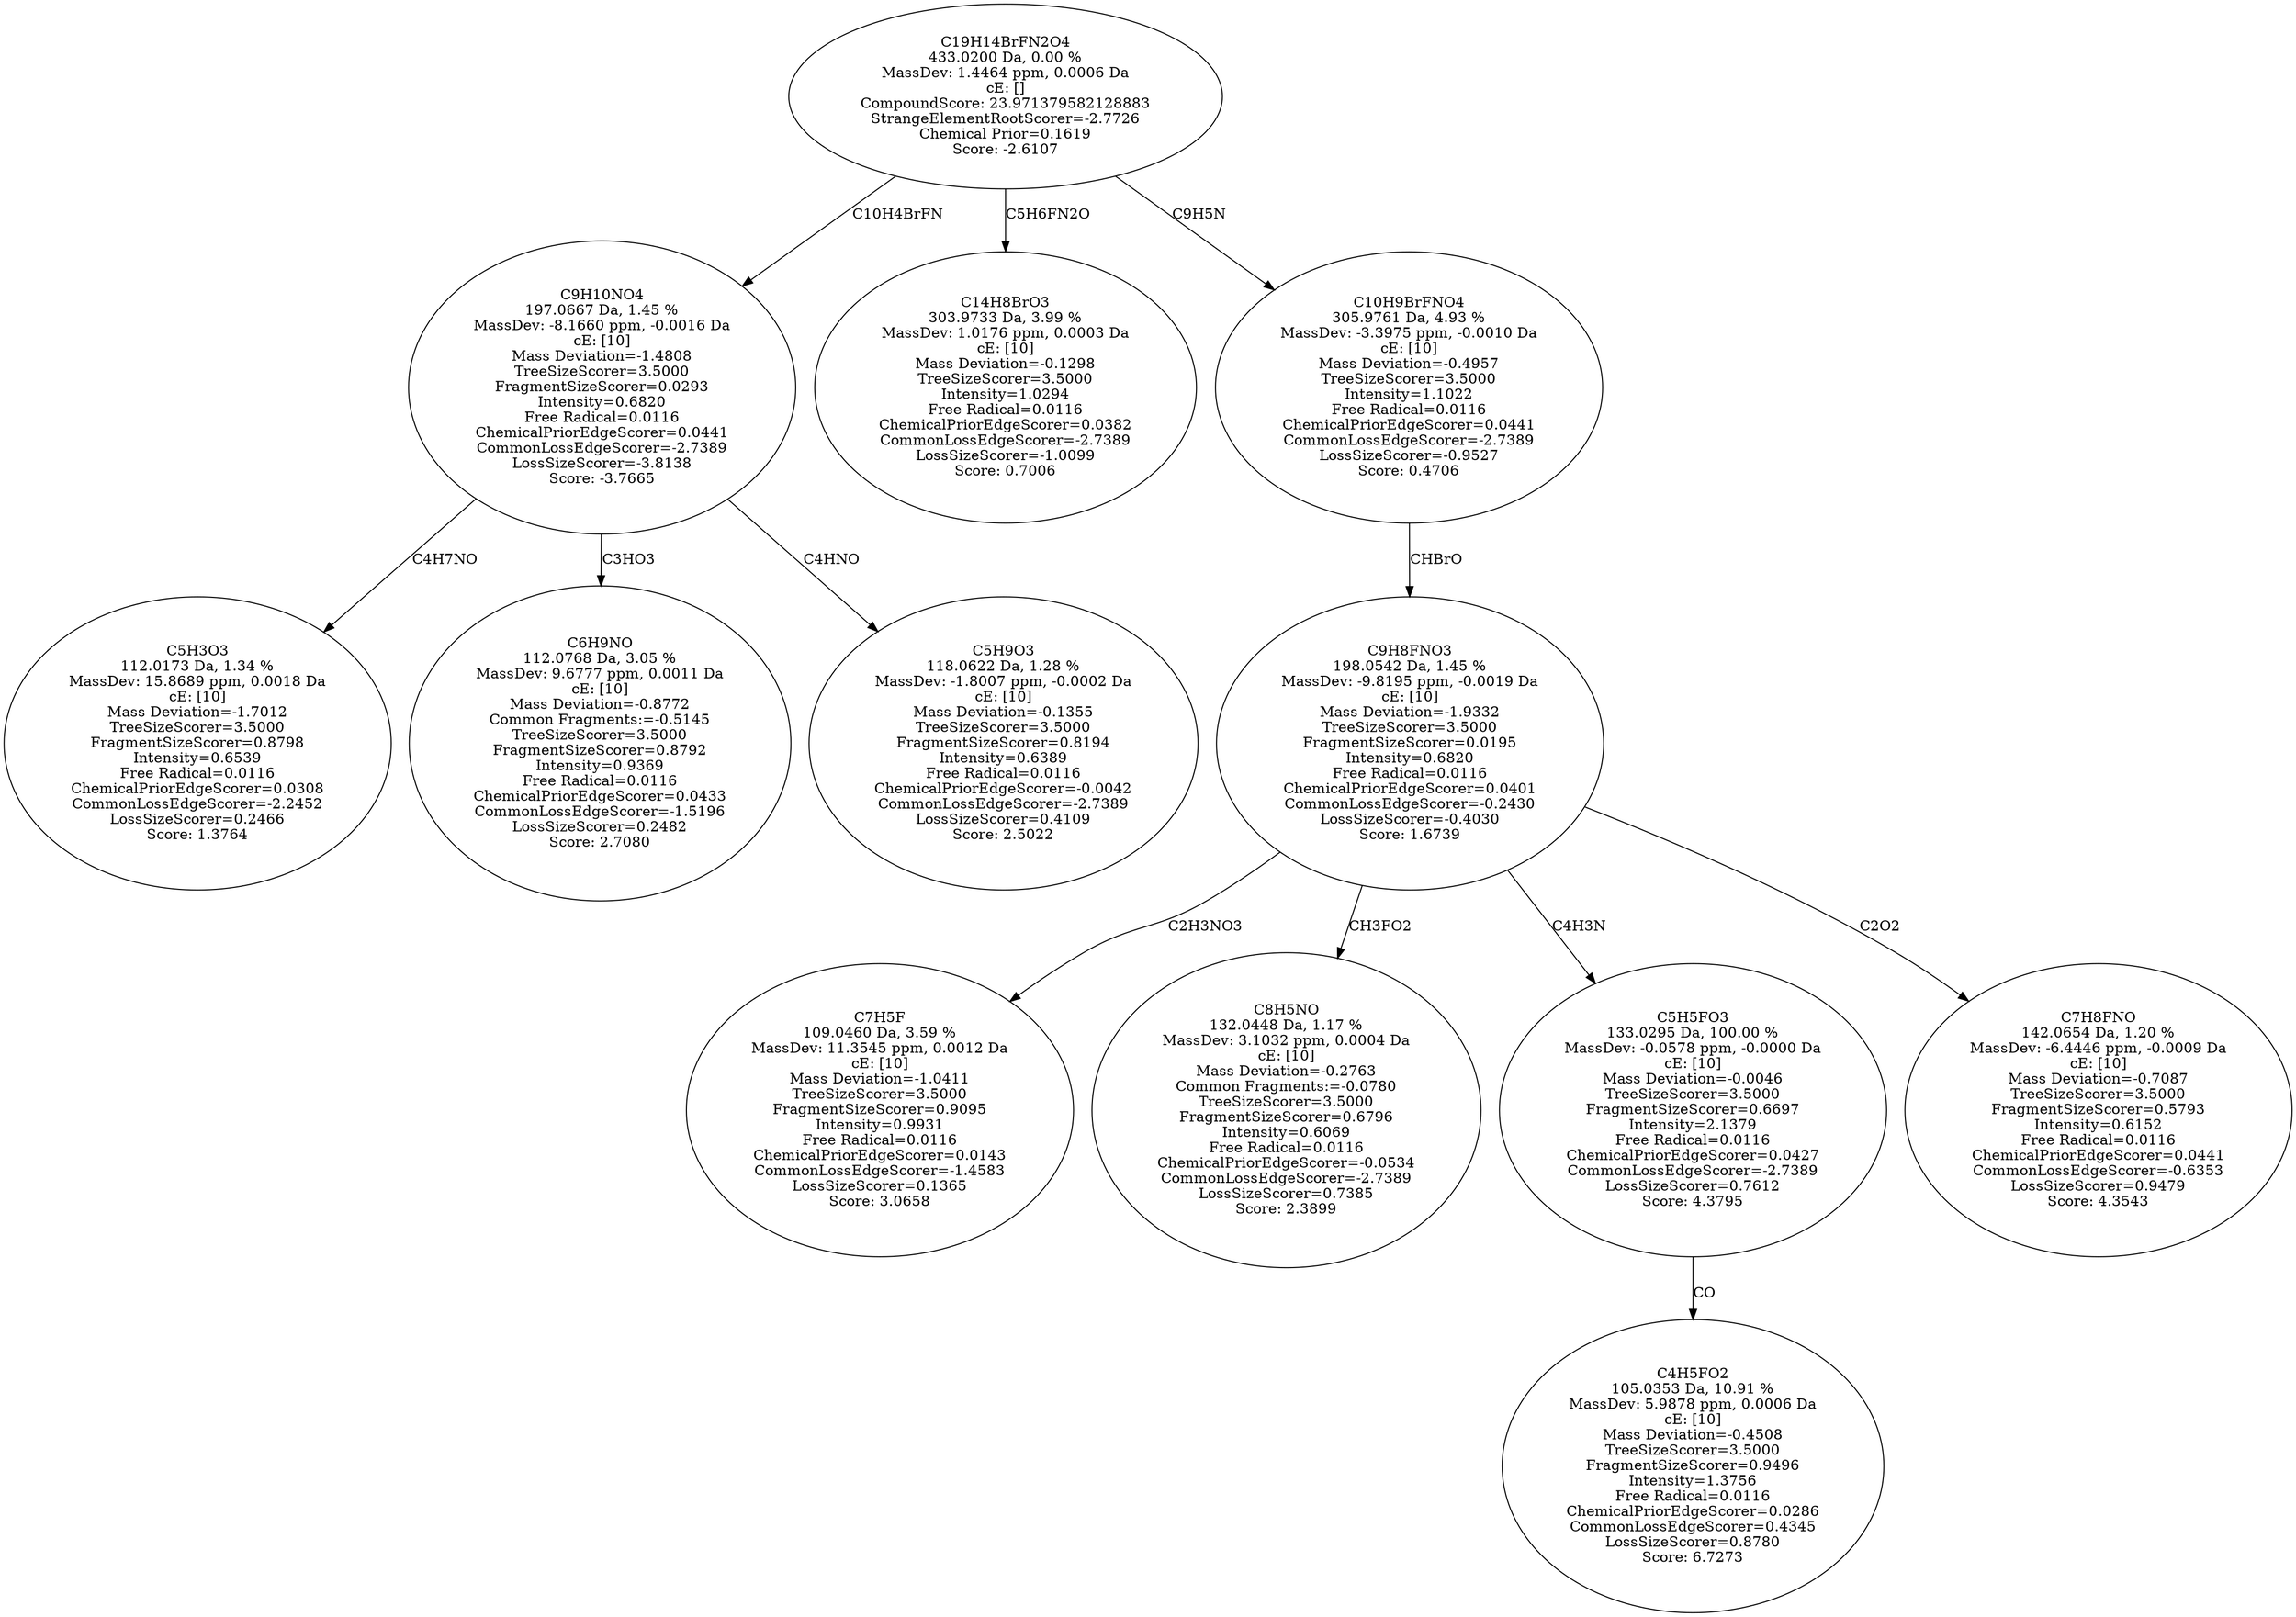 strict digraph {
v1 [label="C5H3O3\n112.0173 Da, 1.34 %\nMassDev: 15.8689 ppm, 0.0018 Da\ncE: [10]\nMass Deviation=-1.7012\nTreeSizeScorer=3.5000\nFragmentSizeScorer=0.8798\nIntensity=0.6539\nFree Radical=0.0116\nChemicalPriorEdgeScorer=0.0308\nCommonLossEdgeScorer=-2.2452\nLossSizeScorer=0.2466\nScore: 1.3764"];
v2 [label="C6H9NO\n112.0768 Da, 3.05 %\nMassDev: 9.6777 ppm, 0.0011 Da\ncE: [10]\nMass Deviation=-0.8772\nCommon Fragments:=-0.5145\nTreeSizeScorer=3.5000\nFragmentSizeScorer=0.8792\nIntensity=0.9369\nFree Radical=0.0116\nChemicalPriorEdgeScorer=0.0433\nCommonLossEdgeScorer=-1.5196\nLossSizeScorer=0.2482\nScore: 2.7080"];
v3 [label="C5H9O3\n118.0622 Da, 1.28 %\nMassDev: -1.8007 ppm, -0.0002 Da\ncE: [10]\nMass Deviation=-0.1355\nTreeSizeScorer=3.5000\nFragmentSizeScorer=0.8194\nIntensity=0.6389\nFree Radical=0.0116\nChemicalPriorEdgeScorer=-0.0042\nCommonLossEdgeScorer=-2.7389\nLossSizeScorer=0.4109\nScore: 2.5022"];
v4 [label="C9H10NO4\n197.0667 Da, 1.45 %\nMassDev: -8.1660 ppm, -0.0016 Da\ncE: [10]\nMass Deviation=-1.4808\nTreeSizeScorer=3.5000\nFragmentSizeScorer=0.0293\nIntensity=0.6820\nFree Radical=0.0116\nChemicalPriorEdgeScorer=0.0441\nCommonLossEdgeScorer=-2.7389\nLossSizeScorer=-3.8138\nScore: -3.7665"];
v5 [label="C14H8BrO3\n303.9733 Da, 3.99 %\nMassDev: 1.0176 ppm, 0.0003 Da\ncE: [10]\nMass Deviation=-0.1298\nTreeSizeScorer=3.5000\nIntensity=1.0294\nFree Radical=0.0116\nChemicalPriorEdgeScorer=0.0382\nCommonLossEdgeScorer=-2.7389\nLossSizeScorer=-1.0099\nScore: 0.7006"];
v6 [label="C7H5F\n109.0460 Da, 3.59 %\nMassDev: 11.3545 ppm, 0.0012 Da\ncE: [10]\nMass Deviation=-1.0411\nTreeSizeScorer=3.5000\nFragmentSizeScorer=0.9095\nIntensity=0.9931\nFree Radical=0.0116\nChemicalPriorEdgeScorer=0.0143\nCommonLossEdgeScorer=-1.4583\nLossSizeScorer=0.1365\nScore: 3.0658"];
v7 [label="C8H5NO\n132.0448 Da, 1.17 %\nMassDev: 3.1032 ppm, 0.0004 Da\ncE: [10]\nMass Deviation=-0.2763\nCommon Fragments:=-0.0780\nTreeSizeScorer=3.5000\nFragmentSizeScorer=0.6796\nIntensity=0.6069\nFree Radical=0.0116\nChemicalPriorEdgeScorer=-0.0534\nCommonLossEdgeScorer=-2.7389\nLossSizeScorer=0.7385\nScore: 2.3899"];
v8 [label="C4H5FO2\n105.0353 Da, 10.91 %\nMassDev: 5.9878 ppm, 0.0006 Da\ncE: [10]\nMass Deviation=-0.4508\nTreeSizeScorer=3.5000\nFragmentSizeScorer=0.9496\nIntensity=1.3756\nFree Radical=0.0116\nChemicalPriorEdgeScorer=0.0286\nCommonLossEdgeScorer=0.4345\nLossSizeScorer=0.8780\nScore: 6.7273"];
v9 [label="C5H5FO3\n133.0295 Da, 100.00 %\nMassDev: -0.0578 ppm, -0.0000 Da\ncE: [10]\nMass Deviation=-0.0046\nTreeSizeScorer=3.5000\nFragmentSizeScorer=0.6697\nIntensity=2.1379\nFree Radical=0.0116\nChemicalPriorEdgeScorer=0.0427\nCommonLossEdgeScorer=-2.7389\nLossSizeScorer=0.7612\nScore: 4.3795"];
v10 [label="C7H8FNO\n142.0654 Da, 1.20 %\nMassDev: -6.4446 ppm, -0.0009 Da\ncE: [10]\nMass Deviation=-0.7087\nTreeSizeScorer=3.5000\nFragmentSizeScorer=0.5793\nIntensity=0.6152\nFree Radical=0.0116\nChemicalPriorEdgeScorer=0.0441\nCommonLossEdgeScorer=-0.6353\nLossSizeScorer=0.9479\nScore: 4.3543"];
v11 [label="C9H8FNO3\n198.0542 Da, 1.45 %\nMassDev: -9.8195 ppm, -0.0019 Da\ncE: [10]\nMass Deviation=-1.9332\nTreeSizeScorer=3.5000\nFragmentSizeScorer=0.0195\nIntensity=0.6820\nFree Radical=0.0116\nChemicalPriorEdgeScorer=0.0401\nCommonLossEdgeScorer=-0.2430\nLossSizeScorer=-0.4030\nScore: 1.6739"];
v12 [label="C10H9BrFNO4\n305.9761 Da, 4.93 %\nMassDev: -3.3975 ppm, -0.0010 Da\ncE: [10]\nMass Deviation=-0.4957\nTreeSizeScorer=3.5000\nIntensity=1.1022\nFree Radical=0.0116\nChemicalPriorEdgeScorer=0.0441\nCommonLossEdgeScorer=-2.7389\nLossSizeScorer=-0.9527\nScore: 0.4706"];
v13 [label="C19H14BrFN2O4\n433.0200 Da, 0.00 %\nMassDev: 1.4464 ppm, 0.0006 Da\ncE: []\nCompoundScore: 23.971379582128883\nStrangeElementRootScorer=-2.7726\nChemical Prior=0.1619\nScore: -2.6107"];
v4 -> v1 [label="C4H7NO"];
v4 -> v2 [label="C3HO3"];
v4 -> v3 [label="C4HNO"];
v13 -> v4 [label="C10H4BrFN"];
v13 -> v5 [label="C5H6FN2O"];
v11 -> v6 [label="C2H3NO3"];
v11 -> v7 [label="CH3FO2"];
v9 -> v8 [label="CO"];
v11 -> v9 [label="C4H3N"];
v11 -> v10 [label="C2O2"];
v12 -> v11 [label="CHBrO"];
v13 -> v12 [label="C9H5N"];
}